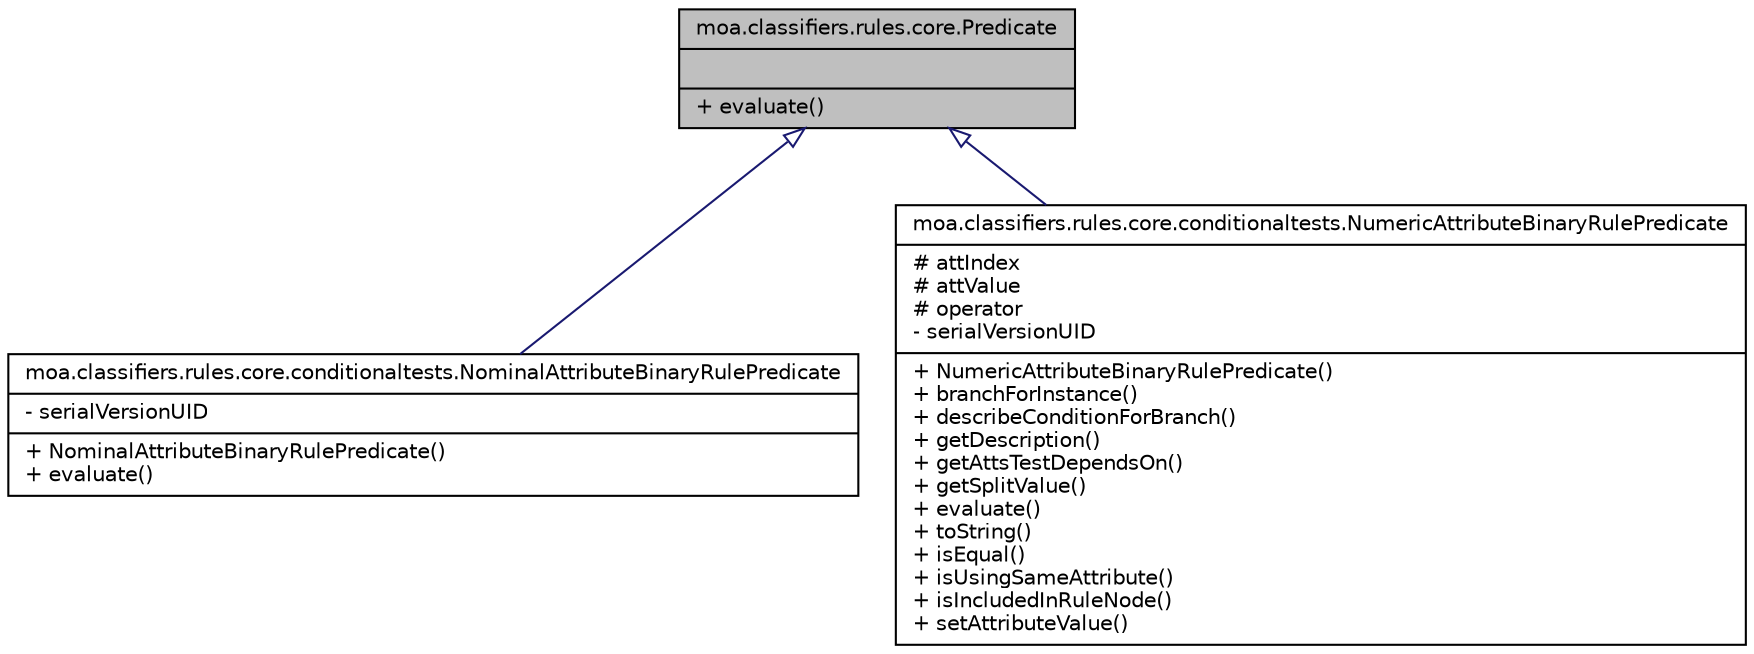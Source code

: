 digraph G
{
  edge [fontname="Helvetica",fontsize="10",labelfontname="Helvetica",labelfontsize="10"];
  node [fontname="Helvetica",fontsize="10",shape=record];
  Node1 [label="{moa.classifiers.rules.core.Predicate\n||+ evaluate()\l}",height=0.2,width=0.4,color="black", fillcolor="grey75", style="filled" fontcolor="black"];
  Node1 -> Node2 [dir=back,color="midnightblue",fontsize="10",style="solid",arrowtail="empty",fontname="Helvetica"];
  Node2 [label="{moa.classifiers.rules.core.conditionaltests.NominalAttributeBinaryRulePredicate\n|- serialVersionUID\l|+ NominalAttributeBinaryRulePredicate()\l+ evaluate()\l}",height=0.2,width=0.4,color="black", fillcolor="white", style="filled",URL="$classmoa_1_1classifiers_1_1rules_1_1core_1_1conditionaltests_1_1NominalAttributeBinaryRulePredicate.html",tooltip="Nominal binary conditional test for instances to use to split nodes in rules."];
  Node1 -> Node3 [dir=back,color="midnightblue",fontsize="10",style="solid",arrowtail="empty",fontname="Helvetica"];
  Node3 [label="{moa.classifiers.rules.core.conditionaltests.NumericAttributeBinaryRulePredicate\n|# attIndex\l# attValue\l# operator\l- serialVersionUID\l|+ NumericAttributeBinaryRulePredicate()\l+ branchForInstance()\l+ describeConditionForBranch()\l+ getDescription()\l+ getAttsTestDependsOn()\l+ getSplitValue()\l+ evaluate()\l+ toString()\l+ isEqual()\l+ isUsingSameAttribute()\l+ isIncludedInRuleNode()\l+ setAttributeValue()\l}",height=0.2,width=0.4,color="black", fillcolor="white", style="filled",URL="$classmoa_1_1classifiers_1_1rules_1_1core_1_1conditionaltests_1_1NumericAttributeBinaryRulePredicate.html",tooltip="Numeric binary conditional test for instances to use to split nodes in AMRules."];
}
